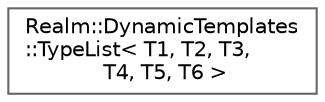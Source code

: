 digraph "Graphical Class Hierarchy"
{
 // LATEX_PDF_SIZE
  bgcolor="transparent";
  edge [fontname=Helvetica,fontsize=10,labelfontname=Helvetica,labelfontsize=10];
  node [fontname=Helvetica,fontsize=10,shape=box,height=0.2,width=0.4];
  rankdir="LR";
  Node0 [id="Node000000",label="Realm::DynamicTemplates\l::TypeList\< T1, T2, T3,\l T4, T5, T6 \>",height=0.2,width=0.4,color="grey40", fillcolor="white", style="filled",URL="$structRealm_1_1DynamicTemplates_1_1TypeList.html",tooltip=" "];
}
